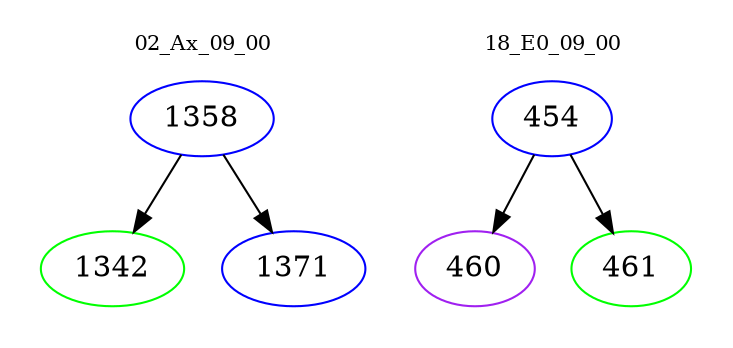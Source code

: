 digraph{
subgraph cluster_0 {
color = white
label = "02_Ax_09_00";
fontsize=10;
T0_1358 [label="1358", color="blue"]
T0_1358 -> T0_1342 [color="black"]
T0_1342 [label="1342", color="green"]
T0_1358 -> T0_1371 [color="black"]
T0_1371 [label="1371", color="blue"]
}
subgraph cluster_1 {
color = white
label = "18_E0_09_00";
fontsize=10;
T1_454 [label="454", color="blue"]
T1_454 -> T1_460 [color="black"]
T1_460 [label="460", color="purple"]
T1_454 -> T1_461 [color="black"]
T1_461 [label="461", color="green"]
}
}
